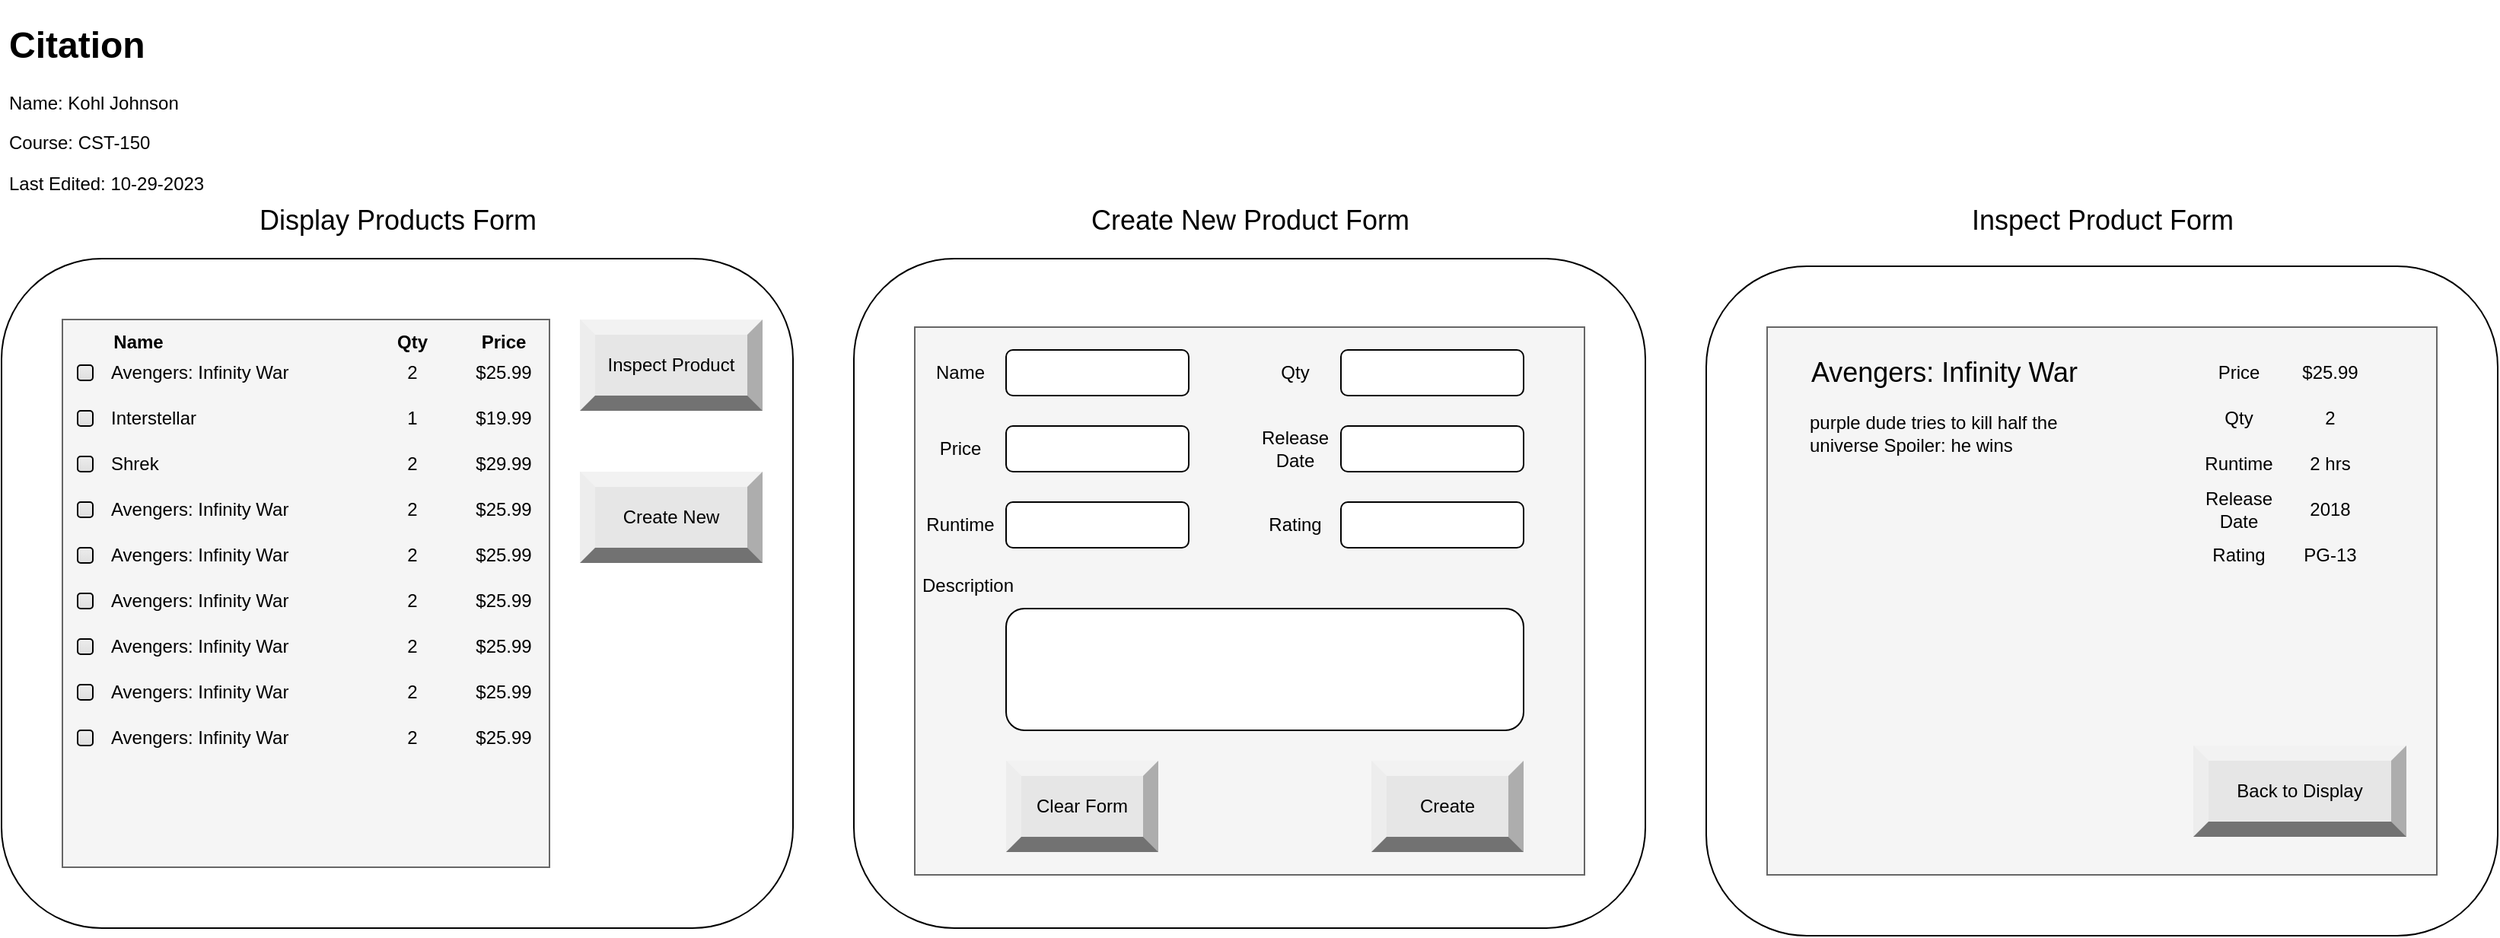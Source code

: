<mxfile version="22.0.8" type="device">
  <diagram name="Page-1" id="W1TEgyXT-nMo7e60HU6L">
    <mxGraphModel dx="1909" dy="2185" grid="1" gridSize="10" guides="1" tooltips="1" connect="1" arrows="1" fold="1" page="1" pageScale="1" pageWidth="850" pageHeight="1100" math="0" shadow="0">
      <root>
        <mxCell id="0" />
        <mxCell id="1" parent="0" />
        <mxCell id="9baAut3-bObyx5BzjMqD-6" value="" style="rounded=1;whiteSpace=wrap;html=1;" parent="1" vertex="1">
          <mxGeometry x="40" y="168" width="520" height="440" as="geometry" />
        </mxCell>
        <mxCell id="9baAut3-bObyx5BzjMqD-3" value="Create New" style="labelPosition=center;verticalLabelPosition=middle;align=center;html=1;shape=mxgraph.basic.shaded_button;dx=10;fillColor=#E6E6E6;strokeColor=none;whiteSpace=wrap;" parent="1" vertex="1">
          <mxGeometry x="420" y="308" width="120" height="60" as="geometry" />
        </mxCell>
        <mxCell id="9baAut3-bObyx5BzjMqD-4" value="Inspect Product" style="labelPosition=center;verticalLabelPosition=middle;align=center;html=1;shape=mxgraph.basic.shaded_button;dx=10;fillColor=#E6E6E6;strokeColor=none;whiteSpace=wrap;" parent="1" vertex="1">
          <mxGeometry x="420" y="208" width="120" height="60" as="geometry" />
        </mxCell>
        <mxCell id="9baAut3-bObyx5BzjMqD-8" value="" style="rounded=0;whiteSpace=wrap;html=1;fillColor=#f5f5f5;fontColor=#333333;strokeColor=#666666;" parent="1" vertex="1">
          <mxGeometry x="80" y="208" width="320" height="360" as="geometry" />
        </mxCell>
        <mxCell id="9baAut3-bObyx5BzjMqD-10" value="&lt;b&gt;Name&lt;/b&gt;" style="text;html=1;strokeColor=none;fillColor=none;align=center;verticalAlign=middle;whiteSpace=wrap;rounded=0;" parent="1" vertex="1">
          <mxGeometry x="100" y="208" width="60" height="30" as="geometry" />
        </mxCell>
        <mxCell id="9baAut3-bObyx5BzjMqD-11" value="&lt;b&gt;Qty&lt;/b&gt;" style="text;html=1;strokeColor=none;fillColor=none;align=center;verticalAlign=middle;whiteSpace=wrap;rounded=0;" parent="1" vertex="1">
          <mxGeometry x="280" y="208" width="60" height="30" as="geometry" />
        </mxCell>
        <mxCell id="9baAut3-bObyx5BzjMqD-12" value="&lt;b&gt;Price&lt;/b&gt;" style="text;html=1;strokeColor=none;fillColor=none;align=center;verticalAlign=middle;whiteSpace=wrap;rounded=0;" parent="1" vertex="1">
          <mxGeometry x="340" y="208" width="60" height="30" as="geometry" />
        </mxCell>
        <mxCell id="9baAut3-bObyx5BzjMqD-16" value="Avengers: Infinity War" style="text;html=1;strokeColor=none;fillColor=none;align=left;verticalAlign=middle;whiteSpace=wrap;rounded=0;" parent="1" vertex="1">
          <mxGeometry x="110" y="228" width="170" height="30" as="geometry" />
        </mxCell>
        <mxCell id="9baAut3-bObyx5BzjMqD-18" value="" style="html=1;shadow=0;dashed=0;shape=mxgraph.bootstrap.checkbox2;labelPosition=right;verticalLabelPosition=middle;align=left;verticalAlign=middle;gradientColor=#DEDEDE;fillColor=#EDEDED;checked=0;spacing=5;checkedFill=#0085FC;checkedStroke=#ffffff;sketch=0;" parent="1" vertex="1">
          <mxGeometry x="90" y="238" width="10" height="10" as="geometry" />
        </mxCell>
        <mxCell id="9baAut3-bObyx5BzjMqD-29" value="2" style="text;html=1;strokeColor=none;fillColor=none;align=center;verticalAlign=middle;whiteSpace=wrap;rounded=0;" parent="1" vertex="1">
          <mxGeometry x="280" y="228" width="60" height="30" as="geometry" />
        </mxCell>
        <mxCell id="9baAut3-bObyx5BzjMqD-30" value="$25.99" style="text;html=1;strokeColor=none;fillColor=none;align=center;verticalAlign=middle;whiteSpace=wrap;rounded=0;" parent="1" vertex="1">
          <mxGeometry x="340" y="228" width="60" height="30" as="geometry" />
        </mxCell>
        <mxCell id="9baAut3-bObyx5BzjMqD-31" value="Interstellar" style="text;html=1;strokeColor=none;fillColor=none;align=left;verticalAlign=middle;whiteSpace=wrap;rounded=0;" parent="1" vertex="1">
          <mxGeometry x="110" y="258" width="170" height="30" as="geometry" />
        </mxCell>
        <mxCell id="9baAut3-bObyx5BzjMqD-32" value="" style="html=1;shadow=0;dashed=0;shape=mxgraph.bootstrap.checkbox2;labelPosition=right;verticalLabelPosition=middle;align=left;verticalAlign=middle;gradientColor=#DEDEDE;fillColor=#EDEDED;checked=0;spacing=5;checkedFill=#0085FC;checkedStroke=#ffffff;sketch=0;" parent="1" vertex="1">
          <mxGeometry x="90" y="268" width="10" height="10" as="geometry" />
        </mxCell>
        <mxCell id="9baAut3-bObyx5BzjMqD-33" value="1" style="text;html=1;strokeColor=none;fillColor=none;align=center;verticalAlign=middle;whiteSpace=wrap;rounded=0;" parent="1" vertex="1">
          <mxGeometry x="280" y="258" width="60" height="30" as="geometry" />
        </mxCell>
        <mxCell id="9baAut3-bObyx5BzjMqD-34" value="$19.99" style="text;html=1;strokeColor=none;fillColor=none;align=center;verticalAlign=middle;whiteSpace=wrap;rounded=0;" parent="1" vertex="1">
          <mxGeometry x="340" y="258" width="60" height="30" as="geometry" />
        </mxCell>
        <mxCell id="9baAut3-bObyx5BzjMqD-35" value="Shrek" style="text;html=1;strokeColor=none;fillColor=none;align=left;verticalAlign=middle;whiteSpace=wrap;rounded=0;" parent="1" vertex="1">
          <mxGeometry x="110" y="288" width="170" height="30" as="geometry" />
        </mxCell>
        <mxCell id="9baAut3-bObyx5BzjMqD-36" value="" style="html=1;shadow=0;dashed=0;shape=mxgraph.bootstrap.checkbox2;labelPosition=right;verticalLabelPosition=middle;align=left;verticalAlign=middle;gradientColor=#DEDEDE;fillColor=#EDEDED;checked=0;spacing=5;checkedFill=#0085FC;checkedStroke=#ffffff;sketch=0;" parent="1" vertex="1">
          <mxGeometry x="90" y="298" width="10" height="10" as="geometry" />
        </mxCell>
        <mxCell id="9baAut3-bObyx5BzjMqD-37" value="2" style="text;html=1;strokeColor=none;fillColor=none;align=center;verticalAlign=middle;whiteSpace=wrap;rounded=0;" parent="1" vertex="1">
          <mxGeometry x="280" y="288" width="60" height="30" as="geometry" />
        </mxCell>
        <mxCell id="9baAut3-bObyx5BzjMqD-38" value="$29.99" style="text;html=1;strokeColor=none;fillColor=none;align=center;verticalAlign=middle;whiteSpace=wrap;rounded=0;" parent="1" vertex="1">
          <mxGeometry x="340" y="288" width="60" height="30" as="geometry" />
        </mxCell>
        <mxCell id="9baAut3-bObyx5BzjMqD-39" value="Avengers: Infinity War" style="text;html=1;strokeColor=none;fillColor=none;align=left;verticalAlign=middle;whiteSpace=wrap;rounded=0;" parent="1" vertex="1">
          <mxGeometry x="110" y="318" width="170" height="30" as="geometry" />
        </mxCell>
        <mxCell id="9baAut3-bObyx5BzjMqD-40" value="" style="html=1;shadow=0;dashed=0;shape=mxgraph.bootstrap.checkbox2;labelPosition=right;verticalLabelPosition=middle;align=left;verticalAlign=middle;gradientColor=#DEDEDE;fillColor=#EDEDED;checked=0;spacing=5;checkedFill=#0085FC;checkedStroke=#ffffff;sketch=0;" parent="1" vertex="1">
          <mxGeometry x="90" y="328" width="10" height="10" as="geometry" />
        </mxCell>
        <mxCell id="9baAut3-bObyx5BzjMqD-41" value="2" style="text;html=1;strokeColor=none;fillColor=none;align=center;verticalAlign=middle;whiteSpace=wrap;rounded=0;" parent="1" vertex="1">
          <mxGeometry x="280" y="318" width="60" height="30" as="geometry" />
        </mxCell>
        <mxCell id="9baAut3-bObyx5BzjMqD-42" value="$25.99" style="text;html=1;strokeColor=none;fillColor=none;align=center;verticalAlign=middle;whiteSpace=wrap;rounded=0;" parent="1" vertex="1">
          <mxGeometry x="340" y="318" width="60" height="30" as="geometry" />
        </mxCell>
        <mxCell id="9baAut3-bObyx5BzjMqD-43" value="Avengers: Infinity War" style="text;html=1;strokeColor=none;fillColor=none;align=left;verticalAlign=middle;whiteSpace=wrap;rounded=0;" parent="1" vertex="1">
          <mxGeometry x="110" y="348" width="170" height="30" as="geometry" />
        </mxCell>
        <mxCell id="9baAut3-bObyx5BzjMqD-44" value="" style="html=1;shadow=0;dashed=0;shape=mxgraph.bootstrap.checkbox2;labelPosition=right;verticalLabelPosition=middle;align=left;verticalAlign=middle;gradientColor=#DEDEDE;fillColor=#EDEDED;checked=0;spacing=5;checkedFill=#0085FC;checkedStroke=#ffffff;sketch=0;" parent="1" vertex="1">
          <mxGeometry x="90" y="358" width="10" height="10" as="geometry" />
        </mxCell>
        <mxCell id="9baAut3-bObyx5BzjMqD-45" value="2" style="text;html=1;strokeColor=none;fillColor=none;align=center;verticalAlign=middle;whiteSpace=wrap;rounded=0;" parent="1" vertex="1">
          <mxGeometry x="280" y="348" width="60" height="30" as="geometry" />
        </mxCell>
        <mxCell id="9baAut3-bObyx5BzjMqD-46" value="$25.99" style="text;html=1;strokeColor=none;fillColor=none;align=center;verticalAlign=middle;whiteSpace=wrap;rounded=0;" parent="1" vertex="1">
          <mxGeometry x="340" y="348" width="60" height="30" as="geometry" />
        </mxCell>
        <mxCell id="9baAut3-bObyx5BzjMqD-47" value="Avengers: Infinity War" style="text;html=1;strokeColor=none;fillColor=none;align=left;verticalAlign=middle;whiteSpace=wrap;rounded=0;" parent="1" vertex="1">
          <mxGeometry x="110" y="378" width="170" height="30" as="geometry" />
        </mxCell>
        <mxCell id="9baAut3-bObyx5BzjMqD-48" value="" style="html=1;shadow=0;dashed=0;shape=mxgraph.bootstrap.checkbox2;labelPosition=right;verticalLabelPosition=middle;align=left;verticalAlign=middle;gradientColor=#DEDEDE;fillColor=#EDEDED;checked=0;spacing=5;checkedFill=#0085FC;checkedStroke=#ffffff;sketch=0;" parent="1" vertex="1">
          <mxGeometry x="90" y="388" width="10" height="10" as="geometry" />
        </mxCell>
        <mxCell id="9baAut3-bObyx5BzjMqD-49" value="2" style="text;html=1;strokeColor=none;fillColor=none;align=center;verticalAlign=middle;whiteSpace=wrap;rounded=0;" parent="1" vertex="1">
          <mxGeometry x="280" y="378" width="60" height="30" as="geometry" />
        </mxCell>
        <mxCell id="9baAut3-bObyx5BzjMqD-50" value="$25.99" style="text;html=1;strokeColor=none;fillColor=none;align=center;verticalAlign=middle;whiteSpace=wrap;rounded=0;" parent="1" vertex="1">
          <mxGeometry x="340" y="378" width="60" height="30" as="geometry" />
        </mxCell>
        <mxCell id="9baAut3-bObyx5BzjMqD-51" value="Avengers: Infinity War" style="text;html=1;strokeColor=none;fillColor=none;align=left;verticalAlign=middle;whiteSpace=wrap;rounded=0;" parent="1" vertex="1">
          <mxGeometry x="110" y="408" width="170" height="30" as="geometry" />
        </mxCell>
        <mxCell id="9baAut3-bObyx5BzjMqD-52" value="" style="html=1;shadow=0;dashed=0;shape=mxgraph.bootstrap.checkbox2;labelPosition=right;verticalLabelPosition=middle;align=left;verticalAlign=middle;gradientColor=#DEDEDE;fillColor=#EDEDED;checked=0;spacing=5;checkedFill=#0085FC;checkedStroke=#ffffff;sketch=0;" parent="1" vertex="1">
          <mxGeometry x="90" y="418" width="10" height="10" as="geometry" />
        </mxCell>
        <mxCell id="9baAut3-bObyx5BzjMqD-53" value="2" style="text;html=1;strokeColor=none;fillColor=none;align=center;verticalAlign=middle;whiteSpace=wrap;rounded=0;" parent="1" vertex="1">
          <mxGeometry x="280" y="408" width="60" height="30" as="geometry" />
        </mxCell>
        <mxCell id="9baAut3-bObyx5BzjMqD-54" value="$25.99" style="text;html=1;strokeColor=none;fillColor=none;align=center;verticalAlign=middle;whiteSpace=wrap;rounded=0;" parent="1" vertex="1">
          <mxGeometry x="340" y="408" width="60" height="30" as="geometry" />
        </mxCell>
        <mxCell id="9baAut3-bObyx5BzjMqD-55" value="Avengers: Infinity War" style="text;html=1;strokeColor=none;fillColor=none;align=left;verticalAlign=middle;whiteSpace=wrap;rounded=0;" parent="1" vertex="1">
          <mxGeometry x="110" y="438" width="170" height="30" as="geometry" />
        </mxCell>
        <mxCell id="9baAut3-bObyx5BzjMqD-56" value="" style="html=1;shadow=0;dashed=0;shape=mxgraph.bootstrap.checkbox2;labelPosition=right;verticalLabelPosition=middle;align=left;verticalAlign=middle;gradientColor=#DEDEDE;fillColor=#EDEDED;checked=0;spacing=5;checkedFill=#0085FC;checkedStroke=#ffffff;sketch=0;" parent="1" vertex="1">
          <mxGeometry x="90" y="448" width="10" height="10" as="geometry" />
        </mxCell>
        <mxCell id="9baAut3-bObyx5BzjMqD-57" value="2" style="text;html=1;strokeColor=none;fillColor=none;align=center;verticalAlign=middle;whiteSpace=wrap;rounded=0;" parent="1" vertex="1">
          <mxGeometry x="280" y="438" width="60" height="30" as="geometry" />
        </mxCell>
        <mxCell id="9baAut3-bObyx5BzjMqD-58" value="$25.99" style="text;html=1;strokeColor=none;fillColor=none;align=center;verticalAlign=middle;whiteSpace=wrap;rounded=0;" parent="1" vertex="1">
          <mxGeometry x="340" y="438" width="60" height="30" as="geometry" />
        </mxCell>
        <mxCell id="9baAut3-bObyx5BzjMqD-59" value="Avengers: Infinity War" style="text;html=1;strokeColor=none;fillColor=none;align=left;verticalAlign=middle;whiteSpace=wrap;rounded=0;" parent="1" vertex="1">
          <mxGeometry x="110" y="468" width="170" height="30" as="geometry" />
        </mxCell>
        <mxCell id="9baAut3-bObyx5BzjMqD-60" value="" style="html=1;shadow=0;dashed=0;shape=mxgraph.bootstrap.checkbox2;labelPosition=right;verticalLabelPosition=middle;align=left;verticalAlign=middle;gradientColor=#DEDEDE;fillColor=#EDEDED;checked=0;spacing=5;checkedFill=#0085FC;checkedStroke=#ffffff;sketch=0;" parent="1" vertex="1">
          <mxGeometry x="90" y="478" width="10" height="10" as="geometry" />
        </mxCell>
        <mxCell id="9baAut3-bObyx5BzjMqD-61" value="2" style="text;html=1;strokeColor=none;fillColor=none;align=center;verticalAlign=middle;whiteSpace=wrap;rounded=0;" parent="1" vertex="1">
          <mxGeometry x="280" y="468" width="60" height="30" as="geometry" />
        </mxCell>
        <mxCell id="9baAut3-bObyx5BzjMqD-62" value="$25.99" style="text;html=1;strokeColor=none;fillColor=none;align=center;verticalAlign=middle;whiteSpace=wrap;rounded=0;" parent="1" vertex="1">
          <mxGeometry x="340" y="468" width="60" height="30" as="geometry" />
        </mxCell>
        <mxCell id="9baAut3-bObyx5BzjMqD-63" value="Display Products Form" style="text;html=1;strokeColor=none;fillColor=none;align=center;verticalAlign=middle;whiteSpace=wrap;rounded=0;fontSize=18;" parent="1" vertex="1">
          <mxGeometry x="207.5" y="128" width="185" height="30" as="geometry" />
        </mxCell>
        <mxCell id="9baAut3-bObyx5BzjMqD-64" value="" style="rounded=1;whiteSpace=wrap;html=1;" parent="1" vertex="1">
          <mxGeometry x="600" y="168" width="520" height="440" as="geometry" />
        </mxCell>
        <mxCell id="9baAut3-bObyx5BzjMqD-65" value="" style="rounded=0;whiteSpace=wrap;html=1;fillColor=#f5f5f5;fontColor=#333333;strokeColor=#666666;" parent="1" vertex="1">
          <mxGeometry x="640" y="213" width="440" height="360" as="geometry" />
        </mxCell>
        <mxCell id="9baAut3-bObyx5BzjMqD-66" value="" style="rounded=1;whiteSpace=wrap;html=1;" parent="1" vertex="1">
          <mxGeometry x="700" y="228" width="120" height="30" as="geometry" />
        </mxCell>
        <mxCell id="wPursQF8PRuPrvGqT7gL-1" value="Name" style="text;html=1;strokeColor=none;fillColor=none;align=center;verticalAlign=middle;whiteSpace=wrap;rounded=0;" parent="1" vertex="1">
          <mxGeometry x="640" y="228" width="60" height="30" as="geometry" />
        </mxCell>
        <mxCell id="wPursQF8PRuPrvGqT7gL-2" value="" style="rounded=1;whiteSpace=wrap;html=1;" parent="1" vertex="1">
          <mxGeometry x="920" y="228" width="120" height="30" as="geometry" />
        </mxCell>
        <mxCell id="wPursQF8PRuPrvGqT7gL-3" value="Qty" style="text;html=1;strokeColor=none;fillColor=none;align=center;verticalAlign=middle;whiteSpace=wrap;rounded=0;" parent="1" vertex="1">
          <mxGeometry x="860" y="228" width="60" height="30" as="geometry" />
        </mxCell>
        <mxCell id="wPursQF8PRuPrvGqT7gL-4" value="" style="rounded=1;whiteSpace=wrap;html=1;" parent="1" vertex="1">
          <mxGeometry x="700" y="278" width="120" height="30" as="geometry" />
        </mxCell>
        <mxCell id="wPursQF8PRuPrvGqT7gL-5" value="Price" style="text;html=1;strokeColor=none;fillColor=none;align=center;verticalAlign=middle;whiteSpace=wrap;rounded=0;" parent="1" vertex="1">
          <mxGeometry x="640" y="278" width="60" height="30" as="geometry" />
        </mxCell>
        <mxCell id="wPursQF8PRuPrvGqT7gL-6" value="" style="rounded=1;whiteSpace=wrap;html=1;" parent="1" vertex="1">
          <mxGeometry x="920" y="278" width="120" height="30" as="geometry" />
        </mxCell>
        <mxCell id="wPursQF8PRuPrvGqT7gL-7" value="Release Date" style="text;html=1;strokeColor=none;fillColor=none;align=center;verticalAlign=middle;whiteSpace=wrap;rounded=0;" parent="1" vertex="1">
          <mxGeometry x="860" y="278" width="60" height="30" as="geometry" />
        </mxCell>
        <mxCell id="wPursQF8PRuPrvGqT7gL-8" value="" style="rounded=1;whiteSpace=wrap;html=1;" parent="1" vertex="1">
          <mxGeometry x="700" y="328" width="120" height="30" as="geometry" />
        </mxCell>
        <mxCell id="wPursQF8PRuPrvGqT7gL-9" value="Runtime" style="text;html=1;strokeColor=none;fillColor=none;align=center;verticalAlign=middle;whiteSpace=wrap;rounded=0;" parent="1" vertex="1">
          <mxGeometry x="640" y="328" width="60" height="30" as="geometry" />
        </mxCell>
        <mxCell id="wPursQF8PRuPrvGqT7gL-10" value="" style="rounded=1;whiteSpace=wrap;html=1;" parent="1" vertex="1">
          <mxGeometry x="920" y="328" width="120" height="30" as="geometry" />
        </mxCell>
        <mxCell id="wPursQF8PRuPrvGqT7gL-11" value="Rating" style="text;html=1;strokeColor=none;fillColor=none;align=center;verticalAlign=middle;whiteSpace=wrap;rounded=0;" parent="1" vertex="1">
          <mxGeometry x="860" y="328" width="60" height="30" as="geometry" />
        </mxCell>
        <mxCell id="wPursQF8PRuPrvGqT7gL-12" value="Description" style="text;html=1;strokeColor=none;fillColor=none;align=center;verticalAlign=middle;whiteSpace=wrap;rounded=0;" parent="1" vertex="1">
          <mxGeometry x="640" y="368" width="70" height="30" as="geometry" />
        </mxCell>
        <mxCell id="wPursQF8PRuPrvGqT7gL-13" value="" style="rounded=1;whiteSpace=wrap;html=1;" parent="1" vertex="1">
          <mxGeometry x="700" y="398" width="340" height="80" as="geometry" />
        </mxCell>
        <mxCell id="wPursQF8PRuPrvGqT7gL-14" value="Create" style="labelPosition=center;verticalLabelPosition=middle;align=center;html=1;shape=mxgraph.basic.shaded_button;dx=10;fillColor=#E6E6E6;strokeColor=none;whiteSpace=wrap;" parent="1" vertex="1">
          <mxGeometry x="940" y="498" width="100" height="60" as="geometry" />
        </mxCell>
        <mxCell id="wPursQF8PRuPrvGqT7gL-15" value="Clear Form" style="labelPosition=center;verticalLabelPosition=middle;align=center;html=1;shape=mxgraph.basic.shaded_button;dx=10;fillColor=#E6E6E6;strokeColor=none;whiteSpace=wrap;" parent="1" vertex="1">
          <mxGeometry x="700" y="498" width="100" height="60" as="geometry" />
        </mxCell>
        <mxCell id="wPursQF8PRuPrvGqT7gL-16" value="Create New Product Form" style="text;html=1;strokeColor=none;fillColor=none;align=center;verticalAlign=middle;whiteSpace=wrap;rounded=0;fontSize=18;" parent="1" vertex="1">
          <mxGeometry x="753.75" y="128" width="212.5" height="30" as="geometry" />
        </mxCell>
        <mxCell id="wPursQF8PRuPrvGqT7gL-17" value="" style="rounded=1;whiteSpace=wrap;html=1;" parent="1" vertex="1">
          <mxGeometry x="1160" y="173" width="520" height="440" as="geometry" />
        </mxCell>
        <mxCell id="wPursQF8PRuPrvGqT7gL-18" value="" style="rounded=0;whiteSpace=wrap;html=1;fillColor=#f5f5f5;fontColor=#333333;strokeColor=#666666;" parent="1" vertex="1">
          <mxGeometry x="1200" y="213" width="440" height="360" as="geometry" />
        </mxCell>
        <mxCell id="wPursQF8PRuPrvGqT7gL-19" value="Inspect Product Form" style="text;html=1;strokeColor=none;fillColor=none;align=center;verticalAlign=middle;whiteSpace=wrap;rounded=0;fontSize=18;" parent="1" vertex="1">
          <mxGeometry x="1313.75" y="128" width="212.5" height="30" as="geometry" />
        </mxCell>
        <mxCell id="wPursQF8PRuPrvGqT7gL-21" value="Avengers: Infinity War" style="text;html=1;strokeColor=none;fillColor=none;align=center;verticalAlign=middle;whiteSpace=wrap;rounded=0;fontSize=18;" parent="1" vertex="1">
          <mxGeometry x="1210" y="228" width="212.5" height="30" as="geometry" />
        </mxCell>
        <mxCell id="wPursQF8PRuPrvGqT7gL-23" value="purple dude tries to kill half the universe Spoiler: he wins" style="text;html=1;strokeColor=none;fillColor=none;align=left;verticalAlign=middle;whiteSpace=wrap;rounded=0;" parent="1" vertex="1">
          <mxGeometry x="1225.63" y="268" width="181.25" height="30" as="geometry" />
        </mxCell>
        <mxCell id="wPursQF8PRuPrvGqT7gL-24" value="Price" style="text;html=1;strokeColor=none;fillColor=none;align=center;verticalAlign=middle;whiteSpace=wrap;rounded=0;" parent="1" vertex="1">
          <mxGeometry x="1480" y="228" width="60" height="30" as="geometry" />
        </mxCell>
        <mxCell id="wPursQF8PRuPrvGqT7gL-25" value="Qty" style="text;html=1;strokeColor=none;fillColor=none;align=center;verticalAlign=middle;whiteSpace=wrap;rounded=0;" parent="1" vertex="1">
          <mxGeometry x="1480" y="258" width="60" height="30" as="geometry" />
        </mxCell>
        <mxCell id="wPursQF8PRuPrvGqT7gL-26" value="Runtime" style="text;html=1;strokeColor=none;fillColor=none;align=center;verticalAlign=middle;whiteSpace=wrap;rounded=0;" parent="1" vertex="1">
          <mxGeometry x="1480" y="288" width="60" height="30" as="geometry" />
        </mxCell>
        <mxCell id="wPursQF8PRuPrvGqT7gL-27" value="Release Date" style="text;html=1;strokeColor=none;fillColor=none;align=center;verticalAlign=middle;whiteSpace=wrap;rounded=0;" parent="1" vertex="1">
          <mxGeometry x="1480" y="318" width="60" height="30" as="geometry" />
        </mxCell>
        <mxCell id="wPursQF8PRuPrvGqT7gL-28" value="Rating" style="text;html=1;strokeColor=none;fillColor=none;align=center;verticalAlign=middle;whiteSpace=wrap;rounded=0;" parent="1" vertex="1">
          <mxGeometry x="1480" y="348" width="60" height="30" as="geometry" />
        </mxCell>
        <mxCell id="wPursQF8PRuPrvGqT7gL-29" value="$25.99" style="text;html=1;strokeColor=none;fillColor=none;align=center;verticalAlign=middle;whiteSpace=wrap;rounded=0;" parent="1" vertex="1">
          <mxGeometry x="1540" y="228" width="60" height="30" as="geometry" />
        </mxCell>
        <mxCell id="wPursQF8PRuPrvGqT7gL-30" value="2" style="text;html=1;strokeColor=none;fillColor=none;align=center;verticalAlign=middle;whiteSpace=wrap;rounded=0;" parent="1" vertex="1">
          <mxGeometry x="1540" y="258" width="60" height="30" as="geometry" />
        </mxCell>
        <mxCell id="wPursQF8PRuPrvGqT7gL-31" value="2 hrs" style="text;html=1;strokeColor=none;fillColor=none;align=center;verticalAlign=middle;whiteSpace=wrap;rounded=0;" parent="1" vertex="1">
          <mxGeometry x="1540" y="288" width="60" height="30" as="geometry" />
        </mxCell>
        <mxCell id="wPursQF8PRuPrvGqT7gL-32" value="2018" style="text;html=1;strokeColor=none;fillColor=none;align=center;verticalAlign=middle;whiteSpace=wrap;rounded=0;" parent="1" vertex="1">
          <mxGeometry x="1540" y="318" width="60" height="30" as="geometry" />
        </mxCell>
        <mxCell id="wPursQF8PRuPrvGqT7gL-33" value="PG-13" style="text;html=1;strokeColor=none;fillColor=none;align=center;verticalAlign=middle;whiteSpace=wrap;rounded=0;" parent="1" vertex="1">
          <mxGeometry x="1540" y="348" width="60" height="30" as="geometry" />
        </mxCell>
        <mxCell id="wPursQF8PRuPrvGqT7gL-34" value="Back to Display" style="labelPosition=center;verticalLabelPosition=middle;align=center;html=1;shape=mxgraph.basic.shaded_button;dx=10;fillColor=#E6E6E6;strokeColor=none;whiteSpace=wrap;" parent="1" vertex="1">
          <mxGeometry x="1480" y="488" width="140" height="60" as="geometry" />
        </mxCell>
        <mxCell id="ZmE9vxEUuSmNn-mOsmGT-1" value="&lt;h1&gt;Citation&lt;/h1&gt;&lt;p&gt;Name: Kohl Johnson&lt;/p&gt;&lt;p&gt;Course: CST-150&lt;/p&gt;&lt;p&gt;Last Edited: 10-29-2023&lt;/p&gt;" style="text;html=1;strokeColor=none;fillColor=none;spacing=5;spacingTop=-20;whiteSpace=wrap;overflow=hidden;rounded=0;" vertex="1" parent="1">
          <mxGeometry x="40" y="8" width="190" height="120" as="geometry" />
        </mxCell>
      </root>
    </mxGraphModel>
  </diagram>
</mxfile>
